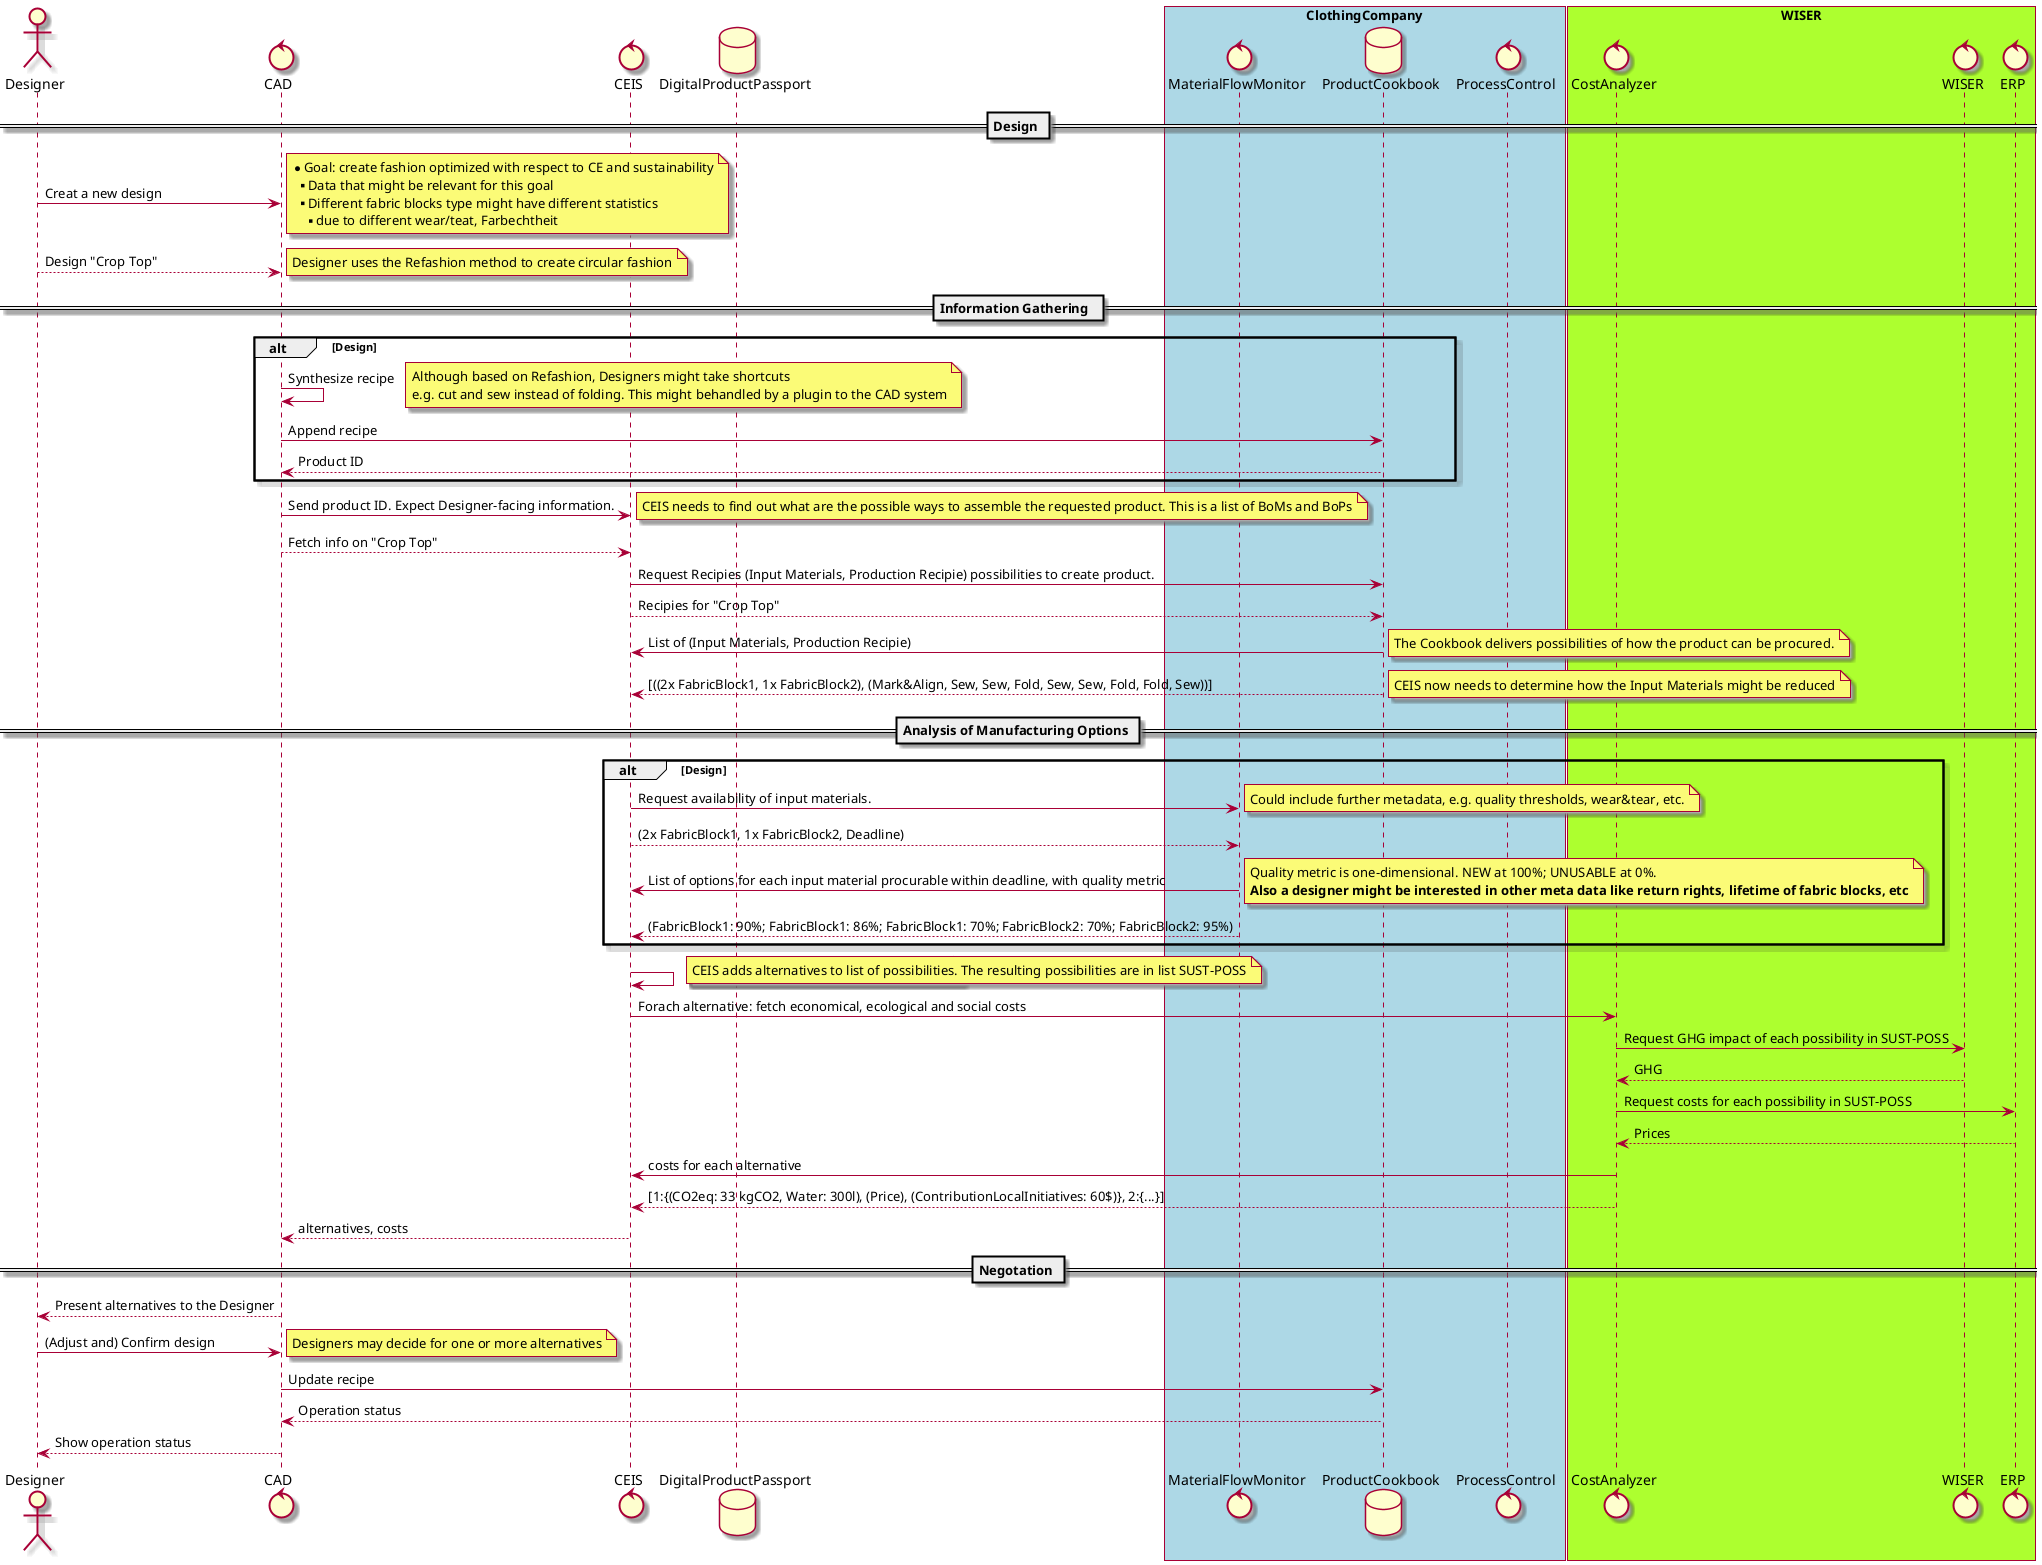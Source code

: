 @startuml ceis
skin rose
actor Designer
control CAD
control CEIS
control MaterialFlowMonitor
control ProcessControl
database ProductCookbook
database DigitalProductPassport
control CostAnalyzer
control WISER
control ERP
box "ClothingCompany" #LightBlue
participant MaterialFlowMonitor
participant ProductCookbook
participant ProcessControl
end box
box "WISER" #GreenYellow
participant CostAnalyzer
participant WISER
participant ERP
end box

== Design ==
Designer -> CAD: Creat a new design
note right
  * Goal: create fashion optimized with respect to CE and sustainability
  ** Data that might be relevant for this goal
  ** Different fabric blocks type might have different statistics
  *** due to different wear/teat, Farbechtheit
end note
Designer --> CAD: Design "Crop Top"
note right: Designer uses the Refashion method to create circular fashion

== Information Gathering  ==

alt Design

    CAD -> CAD : Synthesize recipe

    note right
    Although based on Refashion, Designers might take shortcuts
    e.g. cut and sew instead of folding. This might behandled by a plugin to the CAD system
    end note

    CAD -> ProductCookbook : Append recipe
    ProductCookbook --> CAD : Product ID

end

CAD -> CEIS : Send product ID. Expect Designer-facing information.
note right : CEIS needs to find out what are the possible ways to assemble the requested product. This is a list of BoMs and BoPs
CAD --> CEIS: Fetch info on "Crop Top"
CEIS -> ProductCookbook: Request Recipies (Input Materials, Production Recipie) possibilities to create product.
CEIS --> ProductCookbook: Recipies for "Crop Top"
ProductCookbook -> CEIS: List of (Input Materials, Production Recipie)
note right: The Cookbook delivers possibilities of how the product can be procured.
ProductCookbook --> CEIS: [((2x FabricBlock1, 1x FabricBlock2), (Mark&Align, Sew, Sew, Fold, Sew, Sew, Fold, Fold, Sew))]

== Analysis of Manufacturing Options ==
alt Design
    note right : CEIS now needs to determine how the Input Materials might be reduced
    CEIS -> MaterialFlowMonitor: Request availability of input materials.
    note right: Could include further metadata, e.g. quality thresholds, wear&tear, etc.
    CEIS --> MaterialFlowMonitor: (2x FabricBlock1, 1x FabricBlock2, Deadline)
    MaterialFlowMonitor -> CEIS: List of options for each input material procurable within deadline, with quality metric
    note right
    Quality metric is one-dimensional. NEW at 100%; UNUSABLE at 0%.
    **Also a designer might be interested in other meta data like return rights, lifetime of fabric blocks, etc**
    end note
    MaterialFlowMonitor --> CEIS: (FabricBlock1: 90%; FabricBlock1: 86%; FabricBlock1: 70%; FabricBlock2: 70%; FabricBlock2: 95%)
end
CEIS -> CEIS:
note right: CEIS now knows about available materials
note right: CEIS adds alternatives to list of possibilities. The resulting possibilities are in list SUST-POSS
CEIS -> CostAnalyzer: Forach alternative: fetch economical, ecological and social costs
CostAnalyzer -> WISER: Request GHG impact of each possibility in SUST-POSS
WISER --> CostAnalyzer: GHG
CostAnalyzer -> ERP: Request costs for each possibility in SUST-POSS
ERP --> CostAnalyzer: Prices
CostAnalyzer -> CEIS: costs for each alternative
CostAnalyzer --> CEIS: [1:{(CO2eq: 33 kgCO2, Water: 300l), (Price), (ContributionLocalInitiatives: 60$)}, 2:{...}]
CEIS --> CAD: alternatives, costs
== Negotation ==
' CAD -> CAD: Match alternatives with company policies
CAD --> Designer : Present alternatives to the Designer
Designer -> CAD : (Adjust and) Confirm design
note right : Designers may decide for one or more alternatives
CAD -> ProductCookbook : Update recipe
ProductCookbook --> CAD : Operation status
CAD --> Designer : Show operation status


' == Realization ==
' CAD -> CEIS: Event: order
' CEIS -> ProcessControl: alternatives, deadlines
' ProcessControl -> ProcessControl: Schedule processes
' ProcessControl -> ProcessControl: Monitor Processes
' note right: The processes may include internal and external for contract fullfilment
' ProcessControl -> MaterialFlowMonitor: Inform about results
' note right: Noteworthy results might be the completion of a new product and loss
' ProcessControl -> CEIS: Informs about actual costs
' CEIS -> DigitalProductPassport: Update data
@enduml